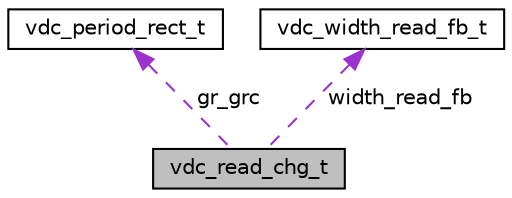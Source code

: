 digraph "vdc_read_chg_t"
{
 // LATEX_PDF_SIZE
  edge [fontname="Helvetica",fontsize="10",labelfontname="Helvetica",labelfontsize="10"];
  node [fontname="Helvetica",fontsize="10",shape=record];
  Node1 [label="vdc_read_chg_t",height=0.2,width=0.4,color="black", fillcolor="grey75", style="filled", fontcolor="black",tooltip=" "];
  Node2 -> Node1 [dir="back",color="darkorchid3",fontsize="10",style="dashed",label=" gr_grc" ,fontname="Helvetica"];
  Node2 [label="vdc_period_rect_t",height=0.2,width=0.4,color="black", fillcolor="white", style="filled",URL="$da/d49/structvdc__period__rect__t.html",tooltip=" "];
  Node3 -> Node1 [dir="back",color="darkorchid3",fontsize="10",style="dashed",label=" width_read_fb" ,fontname="Helvetica"];
  Node3 [label="vdc_width_read_fb_t",height=0.2,width=0.4,color="black", fillcolor="white", style="filled",URL="$da/de9/structvdc__width__read__fb__t.html",tooltip=" "];
}
